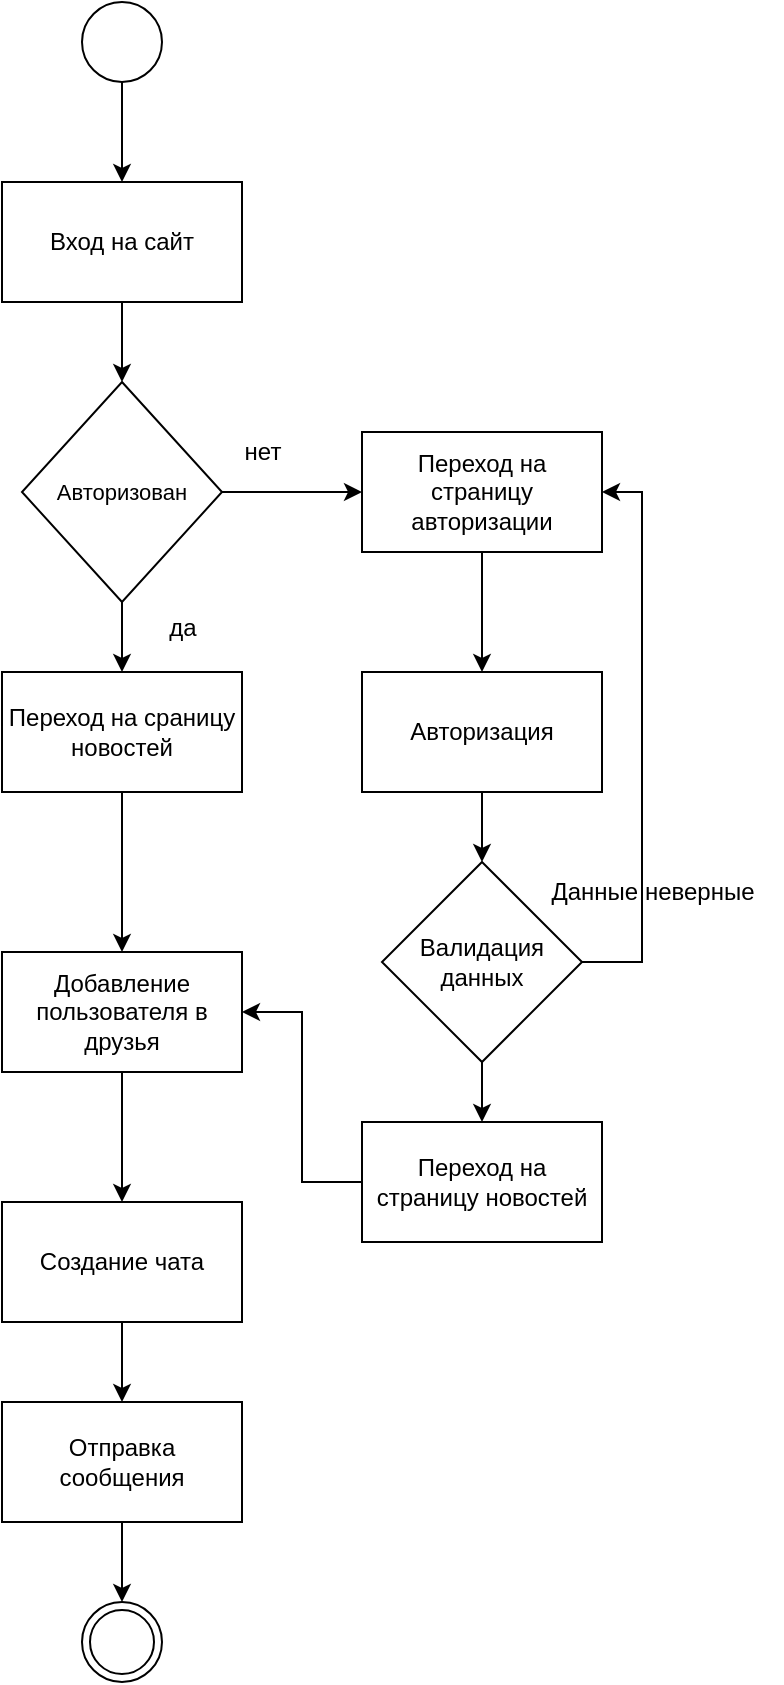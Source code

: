 <mxfile version="22.1.5" type="github">
  <diagram name="Page-1" id="5mVD9fUOksgfMro6NuTg">
    <mxGraphModel dx="1163" dy="2057" grid="1" gridSize="10" guides="1" tooltips="1" connect="1" arrows="1" fold="1" page="1" pageScale="1" pageWidth="827" pageHeight="1169" math="0" shadow="0">
      <root>
        <mxCell id="0" />
        <mxCell id="1" parent="0" />
        <mxCell id="6m3MEE-ubBta423l80CB-82" value="" style="ellipse;html=1;shape=endState;" vertex="1" parent="1">
          <mxGeometry x="660" y="1020" width="40" height="40" as="geometry" />
        </mxCell>
        <mxCell id="6m3MEE-ubBta423l80CB-93" value="" style="edgeStyle=orthogonalEdgeStyle;rounded=0;orthogonalLoop=1;jettySize=auto;html=1;" edge="1" parent="1" source="6m3MEE-ubBta423l80CB-85" target="6m3MEE-ubBta423l80CB-92">
          <mxGeometry relative="1" as="geometry" />
        </mxCell>
        <mxCell id="6m3MEE-ubBta423l80CB-85" value="" style="ellipse;whiteSpace=wrap;html=1;aspect=fixed;" vertex="1" parent="1">
          <mxGeometry x="660" y="220" width="40" height="40" as="geometry" />
        </mxCell>
        <mxCell id="6m3MEE-ubBta423l80CB-95" value="" style="edgeStyle=orthogonalEdgeStyle;rounded=0;orthogonalLoop=1;jettySize=auto;html=1;" edge="1" parent="1" source="6m3MEE-ubBta423l80CB-92" target="6m3MEE-ubBta423l80CB-94">
          <mxGeometry relative="1" as="geometry" />
        </mxCell>
        <mxCell id="6m3MEE-ubBta423l80CB-92" value="Вход на сайт" style="whiteSpace=wrap;html=1;" vertex="1" parent="1">
          <mxGeometry x="620" y="310" width="120" height="60" as="geometry" />
        </mxCell>
        <mxCell id="6m3MEE-ubBta423l80CB-97" value="" style="edgeStyle=orthogonalEdgeStyle;rounded=0;orthogonalLoop=1;jettySize=auto;html=1;" edge="1" parent="1" source="6m3MEE-ubBta423l80CB-94" target="6m3MEE-ubBta423l80CB-96">
          <mxGeometry relative="1" as="geometry" />
        </mxCell>
        <mxCell id="6m3MEE-ubBta423l80CB-99" value="" style="edgeStyle=orthogonalEdgeStyle;rounded=0;orthogonalLoop=1;jettySize=auto;html=1;" edge="1" parent="1" source="6m3MEE-ubBta423l80CB-94" target="6m3MEE-ubBta423l80CB-98">
          <mxGeometry relative="1" as="geometry" />
        </mxCell>
        <mxCell id="6m3MEE-ubBta423l80CB-94" value="&lt;font style=&quot;font-size: 11px;&quot;&gt;Авторизован&lt;/font&gt;" style="rhombus;whiteSpace=wrap;html=1;" vertex="1" parent="1">
          <mxGeometry x="630" y="410" width="100" height="110" as="geometry" />
        </mxCell>
        <mxCell id="6m3MEE-ubBta423l80CB-107" value="" style="edgeStyle=orthogonalEdgeStyle;rounded=0;orthogonalLoop=1;jettySize=auto;html=1;" edge="1" parent="1" source="6m3MEE-ubBta423l80CB-96" target="6m3MEE-ubBta423l80CB-106">
          <mxGeometry relative="1" as="geometry" />
        </mxCell>
        <mxCell id="6m3MEE-ubBta423l80CB-96" value="Переход на сраницу новостей" style="whiteSpace=wrap;html=1;" vertex="1" parent="1">
          <mxGeometry x="620" y="555" width="120" height="60" as="geometry" />
        </mxCell>
        <mxCell id="6m3MEE-ubBta423l80CB-101" value="" style="edgeStyle=orthogonalEdgeStyle;rounded=0;orthogonalLoop=1;jettySize=auto;html=1;" edge="1" parent="1" source="6m3MEE-ubBta423l80CB-98" target="6m3MEE-ubBta423l80CB-100">
          <mxGeometry relative="1" as="geometry" />
        </mxCell>
        <mxCell id="6m3MEE-ubBta423l80CB-98" value="Переход на страницу авторизации" style="whiteSpace=wrap;html=1;" vertex="1" parent="1">
          <mxGeometry x="800" y="435" width="120" height="60" as="geometry" />
        </mxCell>
        <mxCell id="6m3MEE-ubBta423l80CB-103" value="" style="edgeStyle=orthogonalEdgeStyle;rounded=0;orthogonalLoop=1;jettySize=auto;html=1;" edge="1" parent="1" source="6m3MEE-ubBta423l80CB-100" target="6m3MEE-ubBta423l80CB-102">
          <mxGeometry relative="1" as="geometry" />
        </mxCell>
        <mxCell id="6m3MEE-ubBta423l80CB-100" value="Авторизация" style="whiteSpace=wrap;html=1;" vertex="1" parent="1">
          <mxGeometry x="800" y="555" width="120" height="60" as="geometry" />
        </mxCell>
        <mxCell id="6m3MEE-ubBta423l80CB-105" value="" style="edgeStyle=orthogonalEdgeStyle;rounded=0;orthogonalLoop=1;jettySize=auto;html=1;" edge="1" parent="1" source="6m3MEE-ubBta423l80CB-102" target="6m3MEE-ubBta423l80CB-104">
          <mxGeometry relative="1" as="geometry" />
        </mxCell>
        <mxCell id="6m3MEE-ubBta423l80CB-114" style="edgeStyle=orthogonalEdgeStyle;rounded=0;orthogonalLoop=1;jettySize=auto;html=1;entryX=1;entryY=0.5;entryDx=0;entryDy=0;" edge="1" parent="1" source="6m3MEE-ubBta423l80CB-102" target="6m3MEE-ubBta423l80CB-98">
          <mxGeometry relative="1" as="geometry">
            <Array as="points">
              <mxPoint x="940" y="700" />
              <mxPoint x="940" y="465" />
            </Array>
          </mxGeometry>
        </mxCell>
        <mxCell id="6m3MEE-ubBta423l80CB-102" value="Валидация данных" style="rhombus;whiteSpace=wrap;html=1;" vertex="1" parent="1">
          <mxGeometry x="810" y="650" width="100" height="100" as="geometry" />
        </mxCell>
        <mxCell id="6m3MEE-ubBta423l80CB-108" style="edgeStyle=orthogonalEdgeStyle;rounded=0;orthogonalLoop=1;jettySize=auto;html=1;entryX=1;entryY=0.5;entryDx=0;entryDy=0;" edge="1" parent="1" source="6m3MEE-ubBta423l80CB-104" target="6m3MEE-ubBta423l80CB-106">
          <mxGeometry relative="1" as="geometry" />
        </mxCell>
        <mxCell id="6m3MEE-ubBta423l80CB-104" value="Переход на страницу новостей" style="whiteSpace=wrap;html=1;" vertex="1" parent="1">
          <mxGeometry x="800" y="780" width="120" height="60" as="geometry" />
        </mxCell>
        <mxCell id="6m3MEE-ubBta423l80CB-110" value="" style="edgeStyle=orthogonalEdgeStyle;rounded=0;orthogonalLoop=1;jettySize=auto;html=1;" edge="1" parent="1" source="6m3MEE-ubBta423l80CB-106" target="6m3MEE-ubBta423l80CB-109">
          <mxGeometry relative="1" as="geometry" />
        </mxCell>
        <mxCell id="6m3MEE-ubBta423l80CB-106" value="Добавление пользователя в друзья" style="whiteSpace=wrap;html=1;" vertex="1" parent="1">
          <mxGeometry x="620" y="695" width="120" height="60" as="geometry" />
        </mxCell>
        <mxCell id="6m3MEE-ubBta423l80CB-112" value="" style="edgeStyle=orthogonalEdgeStyle;rounded=0;orthogonalLoop=1;jettySize=auto;html=1;" edge="1" parent="1" source="6m3MEE-ubBta423l80CB-109" target="6m3MEE-ubBta423l80CB-111">
          <mxGeometry relative="1" as="geometry" />
        </mxCell>
        <mxCell id="6m3MEE-ubBta423l80CB-109" value="Создание чата" style="whiteSpace=wrap;html=1;" vertex="1" parent="1">
          <mxGeometry x="620" y="820" width="120" height="60" as="geometry" />
        </mxCell>
        <mxCell id="6m3MEE-ubBta423l80CB-113" style="edgeStyle=orthogonalEdgeStyle;rounded=0;orthogonalLoop=1;jettySize=auto;html=1;" edge="1" parent="1" source="6m3MEE-ubBta423l80CB-111" target="6m3MEE-ubBta423l80CB-82">
          <mxGeometry relative="1" as="geometry" />
        </mxCell>
        <mxCell id="6m3MEE-ubBta423l80CB-111" value="Отправка сообщения" style="whiteSpace=wrap;html=1;" vertex="1" parent="1">
          <mxGeometry x="620" y="920" width="120" height="60" as="geometry" />
        </mxCell>
        <mxCell id="6m3MEE-ubBta423l80CB-115" value="да" style="text;html=1;align=center;verticalAlign=middle;resizable=0;points=[];autosize=1;strokeColor=none;fillColor=none;" vertex="1" parent="1">
          <mxGeometry x="690" y="518" width="40" height="30" as="geometry" />
        </mxCell>
        <mxCell id="6m3MEE-ubBta423l80CB-116" value="нет" style="text;html=1;align=center;verticalAlign=middle;resizable=0;points=[];autosize=1;strokeColor=none;fillColor=none;" vertex="1" parent="1">
          <mxGeometry x="730" y="430" width="40" height="30" as="geometry" />
        </mxCell>
        <mxCell id="6m3MEE-ubBta423l80CB-117" value="Данные неверные" style="text;html=1;align=center;verticalAlign=middle;resizable=0;points=[];autosize=1;strokeColor=none;fillColor=none;" vertex="1" parent="1">
          <mxGeometry x="880" y="650" width="130" height="30" as="geometry" />
        </mxCell>
      </root>
    </mxGraphModel>
  </diagram>
</mxfile>
